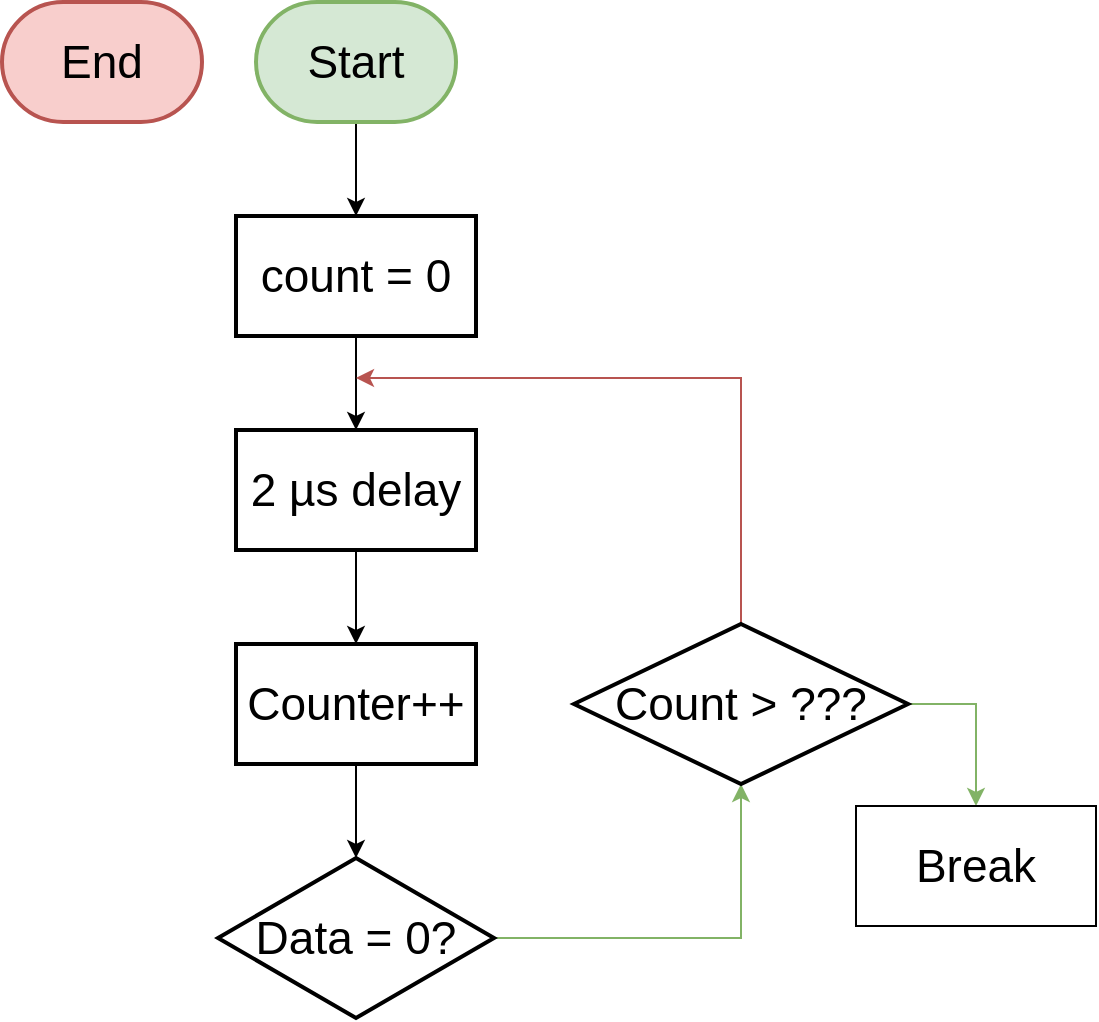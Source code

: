 <mxfile version="13.7.9" type="device"><diagram id="F0MOjjNY3l7JBR1iw7i2" name="Page-1"><mxGraphModel dx="1822" dy="1222" grid="0" gridSize="10" guides="1" tooltips="1" connect="1" arrows="1" fold="1" page="0" pageScale="1" pageWidth="827" pageHeight="1169" math="0" shadow="0"><root><mxCell id="0"/><mxCell id="1" parent="0"/><mxCell id="P0aHiEtSx6GnPeYW0LXr-2" value="" style="edgeStyle=orthogonalEdgeStyle;rounded=0;orthogonalLoop=1;jettySize=auto;html=1;" parent="1" source="T2d_kdWoqPBC3rmjOfck-3" target="P0aHiEtSx6GnPeYW0LXr-1" edge="1"><mxGeometry relative="1" as="geometry"/></mxCell><mxCell id="T2d_kdWoqPBC3rmjOfck-3" value="&lt;font style=&quot;font-size: 23px&quot;&gt;Start&lt;/font&gt;" style="strokeWidth=2;html=1;shape=mxgraph.flowchart.terminator;whiteSpace=wrap;fillColor=#d5e8d4;strokeColor=#82b366;sketch=0;" parent="1" vertex="1"><mxGeometry x="-33" y="-169" width="100" height="60" as="geometry"/></mxCell><mxCell id="YLtwcyVulSO2pfDVnX58-9" value="&lt;font style=&quot;font-size: 23px&quot;&gt;End&lt;/font&gt;" style="strokeWidth=2;html=1;shape=mxgraph.flowchart.terminator;whiteSpace=wrap;fillColor=#f8cecc;strokeColor=#b85450;" parent="1" vertex="1"><mxGeometry x="-160" y="-169" width="100" height="60" as="geometry"/></mxCell><mxCell id="P0aHiEtSx6GnPeYW0LXr-4" value="" style="edgeStyle=orthogonalEdgeStyle;rounded=0;orthogonalLoop=1;jettySize=auto;html=1;fontSize=23;" parent="1" source="P0aHiEtSx6GnPeYW0LXr-1" target="P0aHiEtSx6GnPeYW0LXr-3" edge="1"><mxGeometry relative="1" as="geometry"/></mxCell><mxCell id="P0aHiEtSx6GnPeYW0LXr-1" value="count = 0" style="whiteSpace=wrap;html=1;strokeWidth=2;sketch=0;fontSize=23;" parent="1" vertex="1"><mxGeometry x="-43" y="-62" width="120" height="60" as="geometry"/></mxCell><mxCell id="P0aHiEtSx6GnPeYW0LXr-6" value="" style="edgeStyle=orthogonalEdgeStyle;rounded=0;orthogonalLoop=1;jettySize=auto;html=1;fontSize=23;" parent="1" source="P0aHiEtSx6GnPeYW0LXr-3" target="P0aHiEtSx6GnPeYW0LXr-5" edge="1"><mxGeometry relative="1" as="geometry"/></mxCell><mxCell id="P0aHiEtSx6GnPeYW0LXr-3" value="2&amp;nbsp;µs delay" style="whiteSpace=wrap;html=1;fontSize=23;strokeWidth=2;sketch=0;" parent="1" vertex="1"><mxGeometry x="-43" y="45" width="120" height="60" as="geometry"/></mxCell><mxCell id="P0aHiEtSx6GnPeYW0LXr-8" value="" style="edgeStyle=orthogonalEdgeStyle;rounded=0;orthogonalLoop=1;jettySize=auto;html=1;fontSize=23;" parent="1" source="P0aHiEtSx6GnPeYW0LXr-5" target="P0aHiEtSx6GnPeYW0LXr-7" edge="1"><mxGeometry relative="1" as="geometry"/></mxCell><mxCell id="P0aHiEtSx6GnPeYW0LXr-5" value="Counter++" style="whiteSpace=wrap;html=1;fontSize=23;strokeWidth=2;sketch=0;" parent="1" vertex="1"><mxGeometry x="-43" y="152" width="120" height="60" as="geometry"/></mxCell><mxCell id="P0aHiEtSx6GnPeYW0LXr-10" value="" style="edgeStyle=orthogonalEdgeStyle;rounded=0;orthogonalLoop=1;jettySize=auto;html=1;fontSize=23;fillColor=#d5e8d4;strokeColor=#82b366;" parent="1" source="P0aHiEtSx6GnPeYW0LXr-7" target="P0aHiEtSx6GnPeYW0LXr-9" edge="1"><mxGeometry relative="1" as="geometry"/></mxCell><mxCell id="P0aHiEtSx6GnPeYW0LXr-7" value="Data = 0?" style="rhombus;whiteSpace=wrap;html=1;fontSize=23;strokeWidth=2;sketch=0;" parent="1" vertex="1"><mxGeometry x="-52" y="259" width="138" height="80" as="geometry"/></mxCell><mxCell id="P0aHiEtSx6GnPeYW0LXr-12" value="" style="edgeStyle=orthogonalEdgeStyle;rounded=0;orthogonalLoop=1;jettySize=auto;html=1;fontSize=23;exitX=0.5;exitY=0;exitDx=0;exitDy=0;fillColor=#f8cecc;strokeColor=#b85450;" parent="1" source="P0aHiEtSx6GnPeYW0LXr-9" edge="1"><mxGeometry relative="1" as="geometry"><mxPoint x="17" y="19" as="targetPoint"/><Array as="points"><mxPoint x="210" y="19"/></Array></mxGeometry></mxCell><mxCell id="P0aHiEtSx6GnPeYW0LXr-13" style="edgeStyle=orthogonalEdgeStyle;rounded=0;orthogonalLoop=1;jettySize=auto;html=1;fontSize=23;fillColor=#d5e8d4;strokeColor=#82b366;entryX=0.5;entryY=0;entryDx=0;entryDy=0;exitX=1;exitY=0.5;exitDx=0;exitDy=0;" parent="1" source="P0aHiEtSx6GnPeYW0LXr-9" target="P0aHiEtSx6GnPeYW0LXr-14" edge="1"><mxGeometry relative="1" as="geometry"><mxPoint x="337" y="182" as="targetPoint"/></mxGeometry></mxCell><mxCell id="P0aHiEtSx6GnPeYW0LXr-9" value="Count &amp;gt; ???" style="rhombus;whiteSpace=wrap;html=1;fontSize=23;strokeWidth=2;sketch=0;" parent="1" vertex="1"><mxGeometry x="126" y="142" width="167" height="80" as="geometry"/></mxCell><mxCell id="P0aHiEtSx6GnPeYW0LXr-14" value="Break" style="rounded=0;whiteSpace=wrap;html=1;fontSize=23;" parent="1" vertex="1"><mxGeometry x="267" y="233" width="120" height="60" as="geometry"/></mxCell></root></mxGraphModel></diagram></mxfile>
